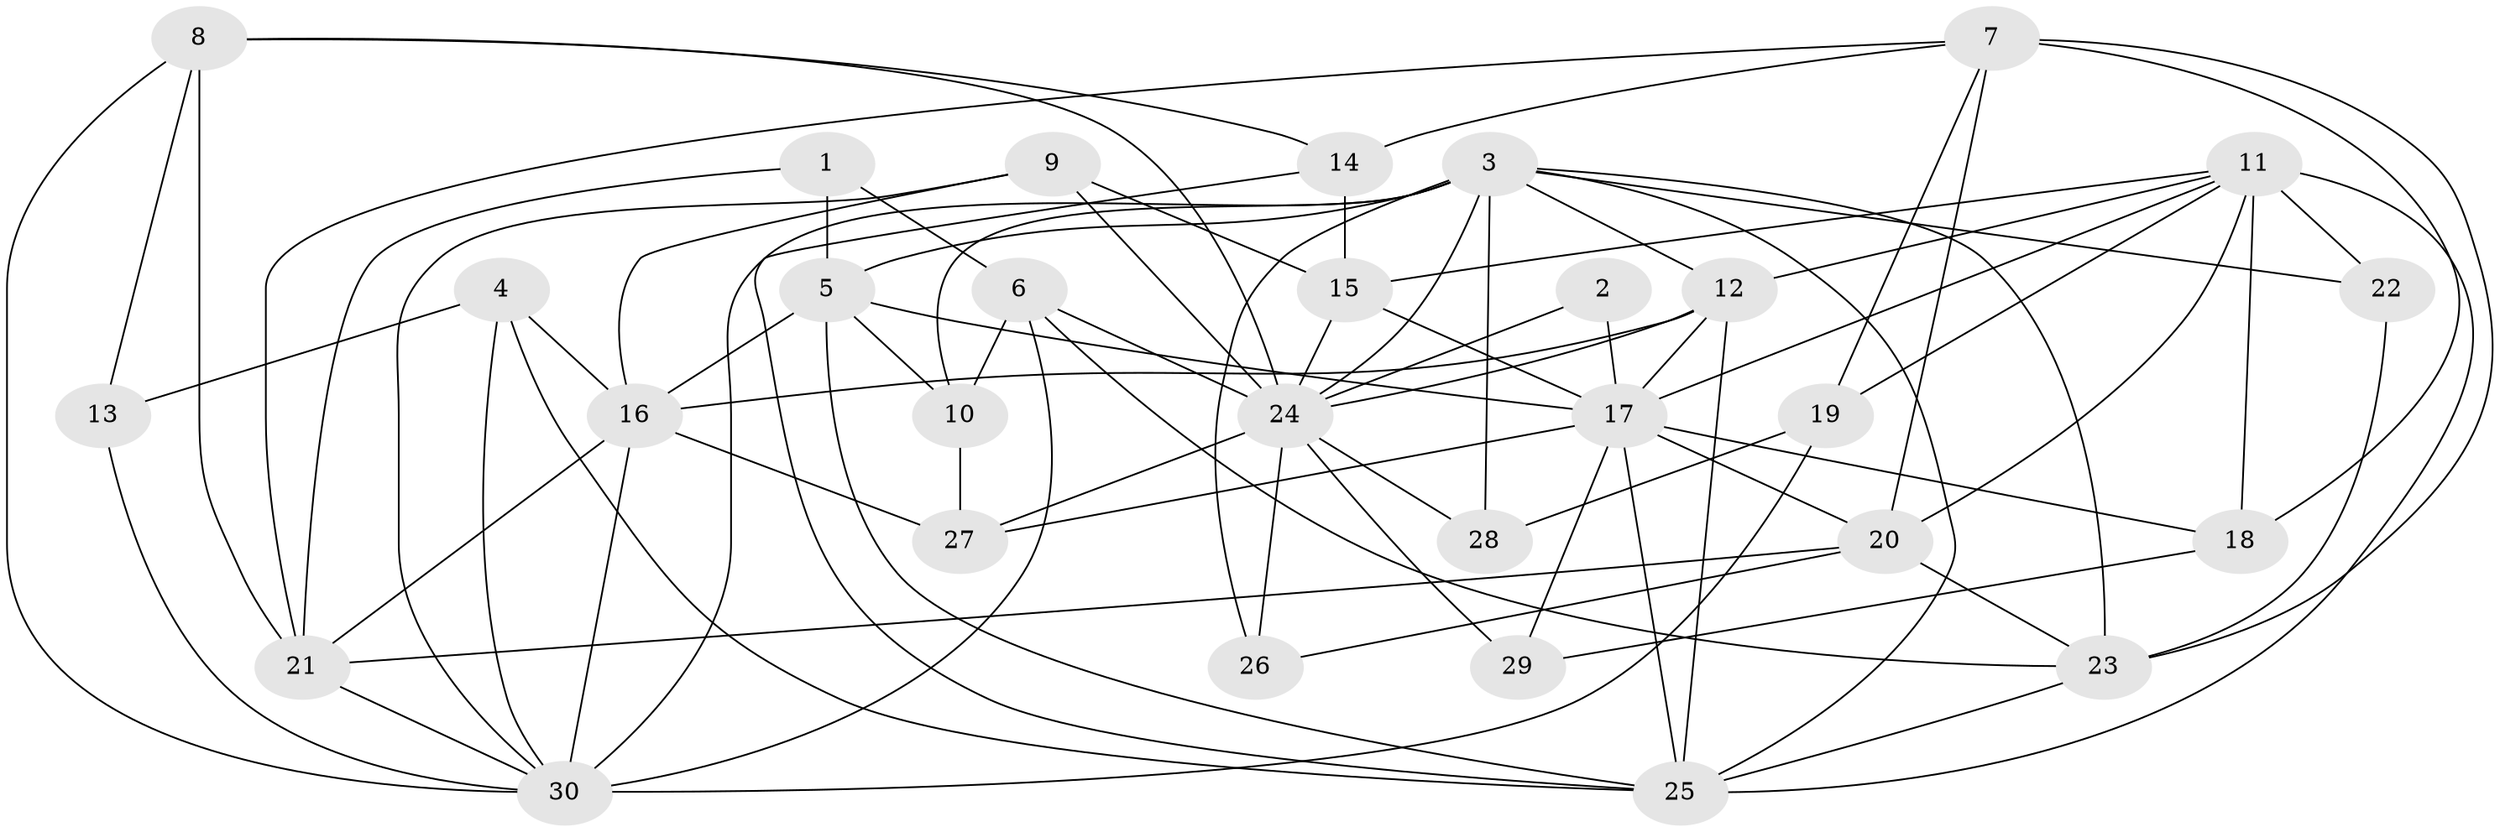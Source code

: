 // original degree distribution, {3: 0.288135593220339, 4: 0.2542372881355932, 2: 0.11864406779661017, 5: 0.2033898305084746, 8: 0.01694915254237288, 6: 0.1016949152542373, 7: 0.01694915254237288}
// Generated by graph-tools (version 1.1) at 2025/26/03/09/25 03:26:11]
// undirected, 30 vertices, 81 edges
graph export_dot {
graph [start="1"]
  node [color=gray90,style=filled];
  1;
  2;
  3;
  4;
  5;
  6;
  7;
  8;
  9;
  10;
  11;
  12;
  13;
  14;
  15;
  16;
  17;
  18;
  19;
  20;
  21;
  22;
  23;
  24;
  25;
  26;
  27;
  28;
  29;
  30;
  1 -- 5 [weight=1.0];
  1 -- 6 [weight=1.0];
  1 -- 21 [weight=1.0];
  2 -- 17 [weight=1.0];
  2 -- 24 [weight=1.0];
  3 -- 5 [weight=1.0];
  3 -- 10 [weight=1.0];
  3 -- 12 [weight=1.0];
  3 -- 22 [weight=1.0];
  3 -- 23 [weight=1.0];
  3 -- 24 [weight=1.0];
  3 -- 25 [weight=1.0];
  3 -- 26 [weight=1.0];
  3 -- 28 [weight=1.0];
  3 -- 30 [weight=1.0];
  4 -- 13 [weight=1.0];
  4 -- 16 [weight=1.0];
  4 -- 25 [weight=2.0];
  4 -- 30 [weight=1.0];
  5 -- 10 [weight=1.0];
  5 -- 16 [weight=1.0];
  5 -- 17 [weight=1.0];
  5 -- 25 [weight=1.0];
  6 -- 10 [weight=1.0];
  6 -- 23 [weight=1.0];
  6 -- 24 [weight=1.0];
  6 -- 30 [weight=1.0];
  7 -- 14 [weight=1.0];
  7 -- 18 [weight=1.0];
  7 -- 19 [weight=1.0];
  7 -- 20 [weight=1.0];
  7 -- 21 [weight=1.0];
  7 -- 23 [weight=1.0];
  8 -- 13 [weight=1.0];
  8 -- 14 [weight=1.0];
  8 -- 21 [weight=1.0];
  8 -- 24 [weight=1.0];
  8 -- 30 [weight=1.0];
  9 -- 15 [weight=1.0];
  9 -- 16 [weight=1.0];
  9 -- 24 [weight=1.0];
  9 -- 30 [weight=1.0];
  10 -- 27 [weight=1.0];
  11 -- 12 [weight=1.0];
  11 -- 15 [weight=1.0];
  11 -- 17 [weight=1.0];
  11 -- 18 [weight=1.0];
  11 -- 19 [weight=1.0];
  11 -- 20 [weight=1.0];
  11 -- 22 [weight=1.0];
  11 -- 25 [weight=1.0];
  12 -- 16 [weight=1.0];
  12 -- 17 [weight=1.0];
  12 -- 24 [weight=2.0];
  12 -- 25 [weight=1.0];
  13 -- 30 [weight=1.0];
  14 -- 15 [weight=1.0];
  14 -- 25 [weight=1.0];
  15 -- 17 [weight=1.0];
  15 -- 24 [weight=1.0];
  16 -- 21 [weight=1.0];
  16 -- 27 [weight=1.0];
  16 -- 30 [weight=2.0];
  17 -- 18 [weight=1.0];
  17 -- 20 [weight=1.0];
  17 -- 25 [weight=1.0];
  17 -- 27 [weight=1.0];
  17 -- 29 [weight=1.0];
  18 -- 29 [weight=1.0];
  19 -- 28 [weight=1.0];
  19 -- 30 [weight=1.0];
  20 -- 21 [weight=1.0];
  20 -- 23 [weight=1.0];
  20 -- 26 [weight=1.0];
  21 -- 30 [weight=1.0];
  22 -- 23 [weight=1.0];
  23 -- 25 [weight=1.0];
  24 -- 26 [weight=3.0];
  24 -- 27 [weight=2.0];
  24 -- 28 [weight=1.0];
  24 -- 29 [weight=1.0];
}
